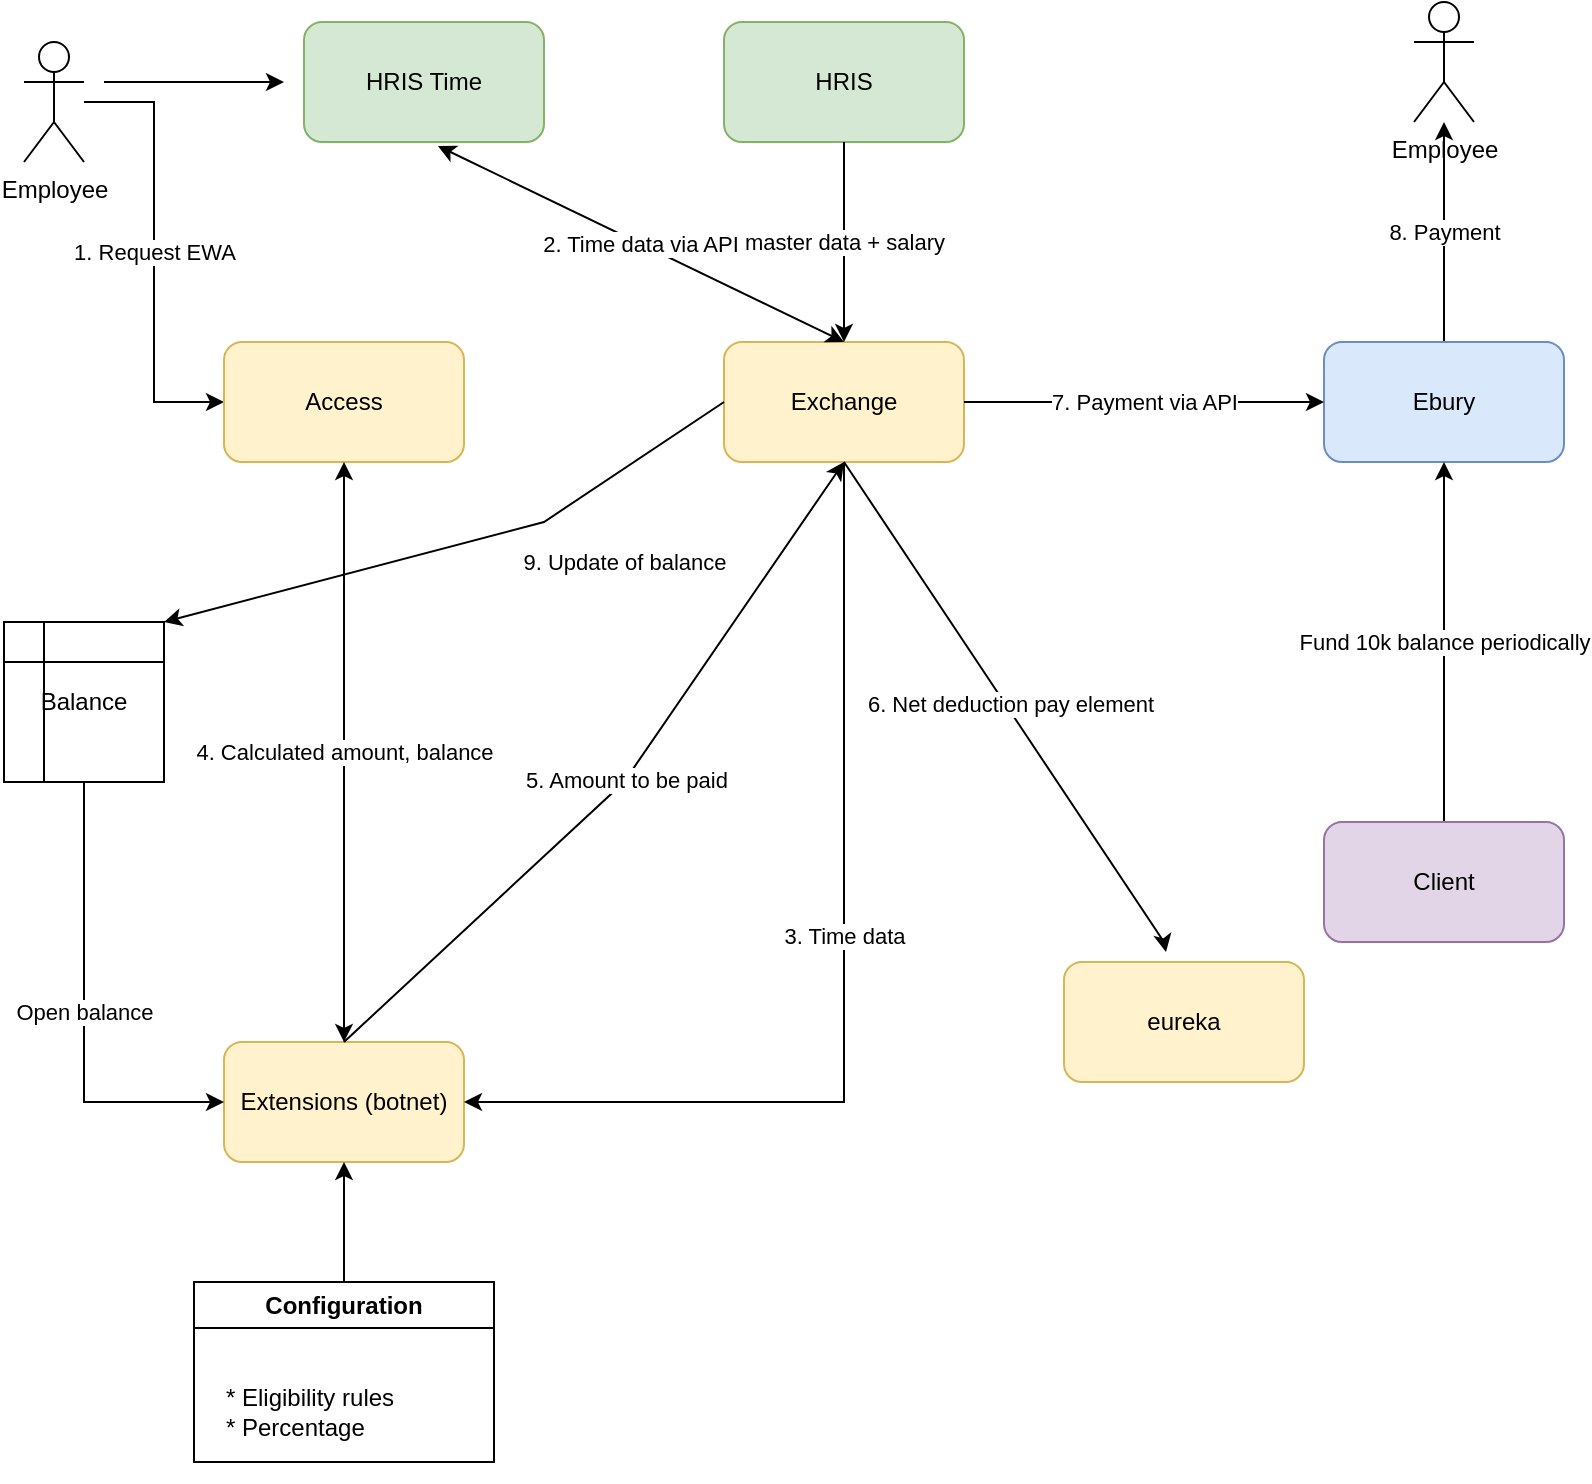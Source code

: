 <mxfile version="21.3.2" type="github">
  <diagram name="Page-1" id="FU6AjaFklKDUhlcggamq">
    <mxGraphModel dx="1190" dy="741" grid="1" gridSize="10" guides="1" tooltips="1" connect="1" arrows="1" fold="1" page="1" pageScale="1" pageWidth="827" pageHeight="1169" math="0" shadow="0">
      <root>
        <mxCell id="0" />
        <mxCell id="1" parent="0" />
        <mxCell id="cauac3whc7XUVocsvtXP-2" value="1. Request EWA" style="edgeStyle=orthogonalEdgeStyle;rounded=0;orthogonalLoop=1;jettySize=auto;html=1;entryX=0;entryY=0.5;entryDx=0;entryDy=0;" edge="1" parent="1" source="_hTMtGXzIrgqlZ__GWQi-1" target="_hTMtGXzIrgqlZ__GWQi-2">
          <mxGeometry relative="1" as="geometry" />
        </mxCell>
        <mxCell id="_hTMtGXzIrgqlZ__GWQi-1" value="Employee&lt;br&gt;" style="shape=umlActor;verticalLabelPosition=bottom;verticalAlign=top;html=1;outlineConnect=0;" parent="1" vertex="1">
          <mxGeometry x="30" y="20" width="30" height="60" as="geometry" />
        </mxCell>
        <mxCell id="_hTMtGXzIrgqlZ__GWQi-2" value="Access" style="rounded=1;whiteSpace=wrap;html=1;fillColor=#fff2cc;strokeColor=#d6b656;" parent="1" vertex="1">
          <mxGeometry x="130" y="170" width="120" height="60" as="geometry" />
        </mxCell>
        <mxCell id="_hTMtGXzIrgqlZ__GWQi-3" value="Exchange" style="rounded=1;whiteSpace=wrap;html=1;fillColor=#fff2cc;strokeColor=#d6b656;" parent="1" vertex="1">
          <mxGeometry x="380" y="170" width="120" height="60" as="geometry" />
        </mxCell>
        <mxCell id="_hTMtGXzIrgqlZ__GWQi-4" value="HRIS" style="rounded=1;whiteSpace=wrap;html=1;fillColor=#d5e8d4;strokeColor=#82b366;" parent="1" vertex="1">
          <mxGeometry x="380" y="10" width="120" height="60" as="geometry" />
        </mxCell>
        <mxCell id="_hTMtGXzIrgqlZ__GWQi-5" value="Extensions (botnet)" style="rounded=1;whiteSpace=wrap;html=1;fillColor=#fff2cc;strokeColor=#d6b656;" parent="1" vertex="1">
          <mxGeometry x="130" y="520" width="120" height="60" as="geometry" />
        </mxCell>
        <mxCell id="_hTMtGXzIrgqlZ__GWQi-17" value="8. Payment" style="edgeStyle=orthogonalEdgeStyle;rounded=0;orthogonalLoop=1;jettySize=auto;html=1;exitX=0.5;exitY=0;exitDx=0;exitDy=0;" parent="1" source="_hTMtGXzIrgqlZ__GWQi-6" target="_hTMtGXzIrgqlZ__GWQi-10" edge="1">
          <mxGeometry relative="1" as="geometry" />
        </mxCell>
        <mxCell id="_hTMtGXzIrgqlZ__GWQi-6" value="Ebury" style="rounded=1;whiteSpace=wrap;html=1;fillColor=#dae8fc;strokeColor=#6c8ebf;" parent="1" vertex="1">
          <mxGeometry x="680" y="170" width="120" height="60" as="geometry" />
        </mxCell>
        <mxCell id="_hTMtGXzIrgqlZ__GWQi-7" value="eureka" style="rounded=1;whiteSpace=wrap;html=1;fillColor=#fff2cc;strokeColor=#d6b656;" parent="1" vertex="1">
          <mxGeometry x="550" y="480" width="120" height="60" as="geometry" />
        </mxCell>
        <mxCell id="_hTMtGXzIrgqlZ__GWQi-8" value="7. Payment via API" style="endArrow=classic;html=1;rounded=0;exitX=1;exitY=0.5;exitDx=0;exitDy=0;entryX=0;entryY=0.5;entryDx=0;entryDy=0;" parent="1" source="_hTMtGXzIrgqlZ__GWQi-3" target="_hTMtGXzIrgqlZ__GWQi-6" edge="1">
          <mxGeometry width="50" height="50" relative="1" as="geometry">
            <mxPoint x="630" y="240" as="sourcePoint" />
            <mxPoint x="680" y="190" as="targetPoint" />
            <mxPoint as="offset" />
          </mxGeometry>
        </mxCell>
        <mxCell id="_hTMtGXzIrgqlZ__GWQi-10" value="Employee&lt;br&gt;" style="shape=umlActor;verticalLabelPosition=bottom;verticalAlign=top;html=1;outlineConnect=0;" parent="1" vertex="1">
          <mxGeometry x="725" width="30" height="60" as="geometry" />
        </mxCell>
        <mxCell id="_hTMtGXzIrgqlZ__GWQi-11" value="" style="endArrow=classic;html=1;rounded=0;exitX=0.5;exitY=1;exitDx=0;exitDy=0;entryX=0.425;entryY=-0.083;entryDx=0;entryDy=0;entryPerimeter=0;" parent="1" source="_hTMtGXzIrgqlZ__GWQi-3" target="_hTMtGXzIrgqlZ__GWQi-7" edge="1">
          <mxGeometry width="50" height="50" relative="1" as="geometry">
            <mxPoint x="390" y="410" as="sourcePoint" />
            <mxPoint x="440" y="360" as="targetPoint" />
            <Array as="points">
              <mxPoint x="600" y="470" />
            </Array>
          </mxGeometry>
        </mxCell>
        <mxCell id="_hTMtGXzIrgqlZ__GWQi-18" value="6. Net deduction pay element" style="edgeLabel;html=1;align=center;verticalAlign=middle;resizable=0;points=[];" parent="_hTMtGXzIrgqlZ__GWQi-11" vertex="1" connectable="0">
          <mxGeometry x="-0.006" y="2" relative="1" as="geometry">
            <mxPoint as="offset" />
          </mxGeometry>
        </mxCell>
        <mxCell id="_hTMtGXzIrgqlZ__GWQi-12" value="master data + salary" style="endArrow=classic;html=1;rounded=0;exitX=0.5;exitY=1;exitDx=0;exitDy=0;entryX=0.5;entryY=0;entryDx=0;entryDy=0;" parent="1" source="_hTMtGXzIrgqlZ__GWQi-4" target="_hTMtGXzIrgqlZ__GWQi-3" edge="1">
          <mxGeometry width="50" height="50" relative="1" as="geometry">
            <mxPoint x="390" y="410" as="sourcePoint" />
            <mxPoint x="440" y="360" as="targetPoint" />
          </mxGeometry>
        </mxCell>
        <mxCell id="_hTMtGXzIrgqlZ__GWQi-15" value="Fund 10k balance periodically" style="edgeStyle=orthogonalEdgeStyle;rounded=0;orthogonalLoop=1;jettySize=auto;html=1;exitX=0.5;exitY=0;exitDx=0;exitDy=0;entryX=0.5;entryY=1;entryDx=0;entryDy=0;" parent="1" source="_hTMtGXzIrgqlZ__GWQi-13" target="_hTMtGXzIrgqlZ__GWQi-6" edge="1">
          <mxGeometry relative="1" as="geometry" />
        </mxCell>
        <mxCell id="_hTMtGXzIrgqlZ__GWQi-13" value="Client" style="rounded=1;whiteSpace=wrap;html=1;fillColor=#e1d5e7;strokeColor=#9673a6;" parent="1" vertex="1">
          <mxGeometry x="680" y="410" width="120" height="60" as="geometry" />
        </mxCell>
        <mxCell id="_hTMtGXzIrgqlZ__GWQi-19" value="HRIS Time" style="rounded=1;whiteSpace=wrap;html=1;fillColor=#d5e8d4;strokeColor=#82b366;" parent="1" vertex="1">
          <mxGeometry x="170" y="10" width="120" height="60" as="geometry" />
        </mxCell>
        <mxCell id="_hTMtGXzIrgqlZ__GWQi-20" value="2. Time data via API" style="endArrow=classic;startArrow=classic;html=1;rounded=0;exitX=0.558;exitY=1.033;exitDx=0;exitDy=0;exitPerimeter=0;entryX=0.5;entryY=0;entryDx=0;entryDy=0;" parent="1" source="_hTMtGXzIrgqlZ__GWQi-19" target="_hTMtGXzIrgqlZ__GWQi-3" edge="1">
          <mxGeometry width="50" height="50" relative="1" as="geometry">
            <mxPoint x="390" y="410" as="sourcePoint" />
            <mxPoint x="440" y="360" as="targetPoint" />
          </mxGeometry>
        </mxCell>
        <mxCell id="_hTMtGXzIrgqlZ__GWQi-21" value="4. Calculated amount, balance" style="endArrow=classic;startArrow=classic;html=1;rounded=0;entryX=0.5;entryY=1;entryDx=0;entryDy=0;" parent="1" target="_hTMtGXzIrgqlZ__GWQi-2" edge="1">
          <mxGeometry width="50" height="50" relative="1" as="geometry">
            <mxPoint x="190" y="520" as="sourcePoint" />
            <mxPoint x="160" y="230" as="targetPoint" />
            <mxPoint as="offset" />
          </mxGeometry>
        </mxCell>
        <mxCell id="_hTMtGXzIrgqlZ__GWQi-28" value="5. Amount to be paid" style="endArrow=classic;html=1;rounded=0;exitX=0.5;exitY=0;exitDx=0;exitDy=0;entryX=0.5;entryY=1;entryDx=0;entryDy=0;" parent="1" source="_hTMtGXzIrgqlZ__GWQi-5" target="_hTMtGXzIrgqlZ__GWQi-3" edge="1">
          <mxGeometry width="50" height="50" relative="1" as="geometry">
            <mxPoint x="390" y="410" as="sourcePoint" />
            <mxPoint x="440" y="360" as="targetPoint" />
            <Array as="points">
              <mxPoint x="330" y="390" />
            </Array>
          </mxGeometry>
        </mxCell>
        <mxCell id="cauac3whc7XUVocsvtXP-8" style="edgeStyle=orthogonalEdgeStyle;rounded=0;orthogonalLoop=1;jettySize=auto;html=1;exitX=0.5;exitY=0;exitDx=0;exitDy=0;entryX=0.5;entryY=1;entryDx=0;entryDy=0;" edge="1" parent="1" source="_hTMtGXzIrgqlZ__GWQi-29" target="_hTMtGXzIrgqlZ__GWQi-5">
          <mxGeometry relative="1" as="geometry" />
        </mxCell>
        <mxCell id="_hTMtGXzIrgqlZ__GWQi-29" value="Configuration" style="swimlane;whiteSpace=wrap;html=1;" parent="1" vertex="1">
          <mxGeometry x="115" y="640" width="150" height="90" as="geometry" />
        </mxCell>
        <mxCell id="cauac3whc7XUVocsvtXP-6" value="* Eligibility rules&lt;br&gt;* Percentage" style="text;strokeColor=none;fillColor=none;align=left;verticalAlign=middle;spacingLeft=4;spacingRight=4;overflow=hidden;points=[[0,0.5],[1,0.5]];portConstraint=eastwest;rotatable=0;whiteSpace=wrap;html=1;" vertex="1" parent="_hTMtGXzIrgqlZ__GWQi-29">
          <mxGeometry x="10" y="30" width="140" height="70" as="geometry" />
        </mxCell>
        <mxCell id="cauac3whc7XUVocsvtXP-7" value="" style="endArrow=classic;html=1;rounded=0;exitX=0.5;exitY=1;exitDx=0;exitDy=0;entryX=1;entryY=0.5;entryDx=0;entryDy=0;" edge="1" parent="1" source="_hTMtGXzIrgqlZ__GWQi-3" target="_hTMtGXzIrgqlZ__GWQi-5">
          <mxGeometry width="50" height="50" relative="1" as="geometry">
            <mxPoint x="390" y="410" as="sourcePoint" />
            <mxPoint x="430" y="550" as="targetPoint" />
            <Array as="points">
              <mxPoint x="440" y="550" />
            </Array>
          </mxGeometry>
        </mxCell>
        <mxCell id="cauac3whc7XUVocsvtXP-9" value="3. Time data" style="edgeLabel;html=1;align=center;verticalAlign=middle;resizable=0;points=[];" vertex="1" connectable="0" parent="cauac3whc7XUVocsvtXP-7">
          <mxGeometry x="-0.071" relative="1" as="geometry">
            <mxPoint as="offset" />
          </mxGeometry>
        </mxCell>
        <mxCell id="cauac3whc7XUVocsvtXP-12" value="Open balance" style="edgeStyle=orthogonalEdgeStyle;rounded=0;orthogonalLoop=1;jettySize=auto;html=1;exitX=0.5;exitY=1;exitDx=0;exitDy=0;entryX=0;entryY=0.5;entryDx=0;entryDy=0;" edge="1" parent="1" source="cauac3whc7XUVocsvtXP-10" target="_hTMtGXzIrgqlZ__GWQi-5">
          <mxGeometry relative="1" as="geometry" />
        </mxCell>
        <mxCell id="cauac3whc7XUVocsvtXP-10" value="Balance" style="shape=internalStorage;whiteSpace=wrap;html=1;backgroundOutline=1;" vertex="1" parent="1">
          <mxGeometry x="20" y="310" width="80" height="80" as="geometry" />
        </mxCell>
        <mxCell id="cauac3whc7XUVocsvtXP-13" value="9. Update of balance" style="endArrow=classic;html=1;rounded=0;exitX=0;exitY=0.5;exitDx=0;exitDy=0;entryX=1;entryY=0;entryDx=0;entryDy=0;" edge="1" parent="1" source="_hTMtGXzIrgqlZ__GWQi-3" target="cauac3whc7XUVocsvtXP-10">
          <mxGeometry x="-0.435" y="39" width="50" height="50" relative="1" as="geometry">
            <mxPoint x="390" y="410" as="sourcePoint" />
            <mxPoint x="440" y="360" as="targetPoint" />
            <Array as="points">
              <mxPoint x="290" y="260" />
            </Array>
            <mxPoint as="offset" />
          </mxGeometry>
        </mxCell>
        <mxCell id="cauac3whc7XUVocsvtXP-18" value="" style="endArrow=classic;html=1;rounded=0;" edge="1" parent="1">
          <mxGeometry width="50" height="50" relative="1" as="geometry">
            <mxPoint x="70" y="40" as="sourcePoint" />
            <mxPoint x="160" y="40" as="targetPoint" />
          </mxGeometry>
        </mxCell>
      </root>
    </mxGraphModel>
  </diagram>
</mxfile>
